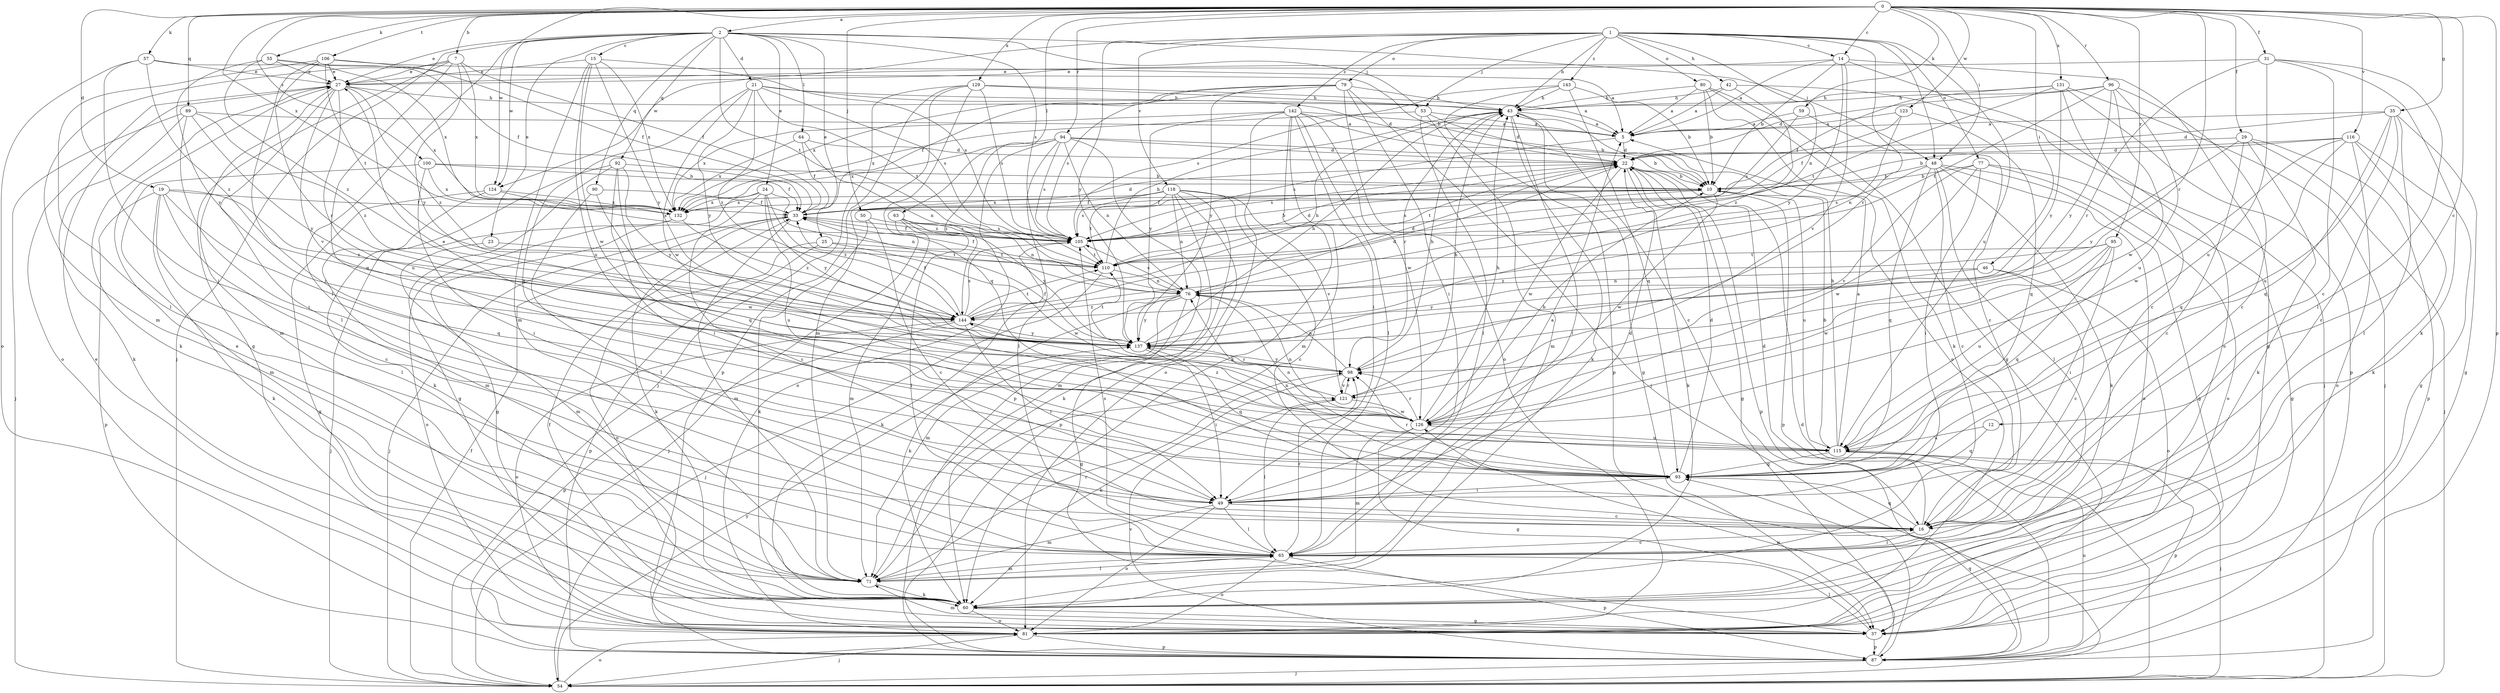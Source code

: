strict digraph  {
0;
1;
2;
5;
7;
10;
12;
14;
15;
16;
19;
21;
22;
23;
24;
25;
27;
29;
31;
33;
35;
37;
42;
43;
46;
48;
49;
50;
53;
54;
55;
57;
59;
60;
63;
64;
65;
71;
76;
77;
79;
80;
81;
87;
89;
90;
92;
93;
94;
95;
96;
98;
100;
105;
106;
110;
115;
116;
118;
121;
123;
124;
126;
129;
131;
132;
137;
142;
143;
144;
0 -> 2  [label=a];
0 -> 7  [label=b];
0 -> 12  [label=c];
0 -> 14  [label=c];
0 -> 19  [label=d];
0 -> 29  [label=f];
0 -> 31  [label=f];
0 -> 35  [label=g];
0 -> 46  [label=i];
0 -> 48  [label=i];
0 -> 50  [label=j];
0 -> 55  [label=k];
0 -> 57  [label=k];
0 -> 59  [label=k];
0 -> 63  [label=l];
0 -> 87  [label=p];
0 -> 89  [label=q];
0 -> 94  [label=r];
0 -> 95  [label=r];
0 -> 96  [label=r];
0 -> 98  [label=r];
0 -> 100  [label=s];
0 -> 106  [label=t];
0 -> 116  [label=v];
0 -> 123  [label=w];
0 -> 124  [label=w];
0 -> 129  [label=x];
0 -> 131  [label=x];
0 -> 132  [label=x];
1 -> 14  [label=c];
1 -> 42  [label=h];
1 -> 43  [label=h];
1 -> 48  [label=i];
1 -> 53  [label=j];
1 -> 76  [label=n];
1 -> 77  [label=o];
1 -> 79  [label=o];
1 -> 80  [label=o];
1 -> 98  [label=r];
1 -> 115  [label=u];
1 -> 118  [label=v];
1 -> 124  [label=w];
1 -> 137  [label=y];
1 -> 142  [label=z];
1 -> 143  [label=z];
2 -> 15  [label=c];
2 -> 21  [label=d];
2 -> 23  [label=e];
2 -> 24  [label=e];
2 -> 25  [label=e];
2 -> 27  [label=e];
2 -> 48  [label=i];
2 -> 53  [label=j];
2 -> 54  [label=j];
2 -> 64  [label=l];
2 -> 65  [label=l];
2 -> 90  [label=q];
2 -> 92  [label=q];
2 -> 105  [label=s];
2 -> 110  [label=t];
2 -> 124  [label=w];
5 -> 22  [label=d];
5 -> 105  [label=s];
7 -> 27  [label=e];
7 -> 33  [label=f];
7 -> 37  [label=g];
7 -> 71  [label=m];
7 -> 93  [label=q];
7 -> 132  [label=x];
7 -> 137  [label=y];
10 -> 33  [label=f];
10 -> 87  [label=p];
10 -> 105  [label=s];
10 -> 115  [label=u];
10 -> 126  [label=w];
10 -> 132  [label=x];
12 -> 93  [label=q];
12 -> 115  [label=u];
14 -> 5  [label=a];
14 -> 10  [label=b];
14 -> 27  [label=e];
14 -> 37  [label=g];
14 -> 81  [label=o];
14 -> 121  [label=v];
14 -> 137  [label=y];
15 -> 27  [label=e];
15 -> 71  [label=m];
15 -> 105  [label=s];
15 -> 115  [label=u];
15 -> 126  [label=w];
15 -> 132  [label=x];
15 -> 137  [label=y];
16 -> 22  [label=d];
16 -> 65  [label=l];
16 -> 93  [label=q];
19 -> 16  [label=c];
19 -> 33  [label=f];
19 -> 60  [label=k];
19 -> 65  [label=l];
19 -> 87  [label=p];
19 -> 93  [label=q];
19 -> 144  [label=z];
21 -> 22  [label=d];
21 -> 43  [label=h];
21 -> 93  [label=q];
21 -> 105  [label=s];
21 -> 110  [label=t];
21 -> 126  [label=w];
21 -> 137  [label=y];
21 -> 144  [label=z];
22 -> 10  [label=b];
22 -> 37  [label=g];
22 -> 60  [label=k];
22 -> 87  [label=p];
22 -> 105  [label=s];
22 -> 110  [label=t];
22 -> 126  [label=w];
23 -> 71  [label=m];
23 -> 110  [label=t];
24 -> 16  [label=c];
24 -> 37  [label=g];
24 -> 76  [label=n];
24 -> 115  [label=u];
24 -> 132  [label=x];
24 -> 137  [label=y];
24 -> 144  [label=z];
25 -> 81  [label=o];
25 -> 87  [label=p];
25 -> 110  [label=t];
25 -> 126  [label=w];
27 -> 43  [label=h];
27 -> 60  [label=k];
27 -> 65  [label=l];
27 -> 71  [label=m];
27 -> 81  [label=o];
27 -> 115  [label=u];
27 -> 121  [label=v];
27 -> 132  [label=x];
27 -> 144  [label=z];
29 -> 16  [label=c];
29 -> 22  [label=d];
29 -> 54  [label=j];
29 -> 60  [label=k];
29 -> 87  [label=p];
29 -> 137  [label=y];
31 -> 16  [label=c];
31 -> 27  [label=e];
31 -> 60  [label=k];
31 -> 65  [label=l];
31 -> 98  [label=r];
31 -> 115  [label=u];
33 -> 22  [label=d];
33 -> 54  [label=j];
33 -> 60  [label=k];
33 -> 71  [label=m];
33 -> 105  [label=s];
35 -> 5  [label=a];
35 -> 16  [label=c];
35 -> 22  [label=d];
35 -> 37  [label=g];
35 -> 65  [label=l];
35 -> 93  [label=q];
35 -> 115  [label=u];
37 -> 33  [label=f];
37 -> 65  [label=l];
37 -> 71  [label=m];
37 -> 87  [label=p];
42 -> 5  [label=a];
42 -> 43  [label=h];
42 -> 54  [label=j];
42 -> 144  [label=z];
43 -> 5  [label=a];
43 -> 16  [label=c];
43 -> 37  [label=g];
43 -> 60  [label=k];
43 -> 65  [label=l];
43 -> 98  [label=r];
46 -> 16  [label=c];
46 -> 76  [label=n];
46 -> 81  [label=o];
46 -> 137  [label=y];
48 -> 10  [label=b];
48 -> 16  [label=c];
48 -> 37  [label=g];
48 -> 60  [label=k];
48 -> 65  [label=l];
48 -> 81  [label=o];
48 -> 93  [label=q];
48 -> 105  [label=s];
49 -> 5  [label=a];
49 -> 16  [label=c];
49 -> 22  [label=d];
49 -> 65  [label=l];
49 -> 71  [label=m];
49 -> 81  [label=o];
50 -> 16  [label=c];
50 -> 60  [label=k];
50 -> 105  [label=s];
53 -> 5  [label=a];
53 -> 22  [label=d];
53 -> 65  [label=l];
53 -> 71  [label=m];
53 -> 132  [label=x];
54 -> 22  [label=d];
54 -> 33  [label=f];
54 -> 81  [label=o];
54 -> 137  [label=y];
55 -> 10  [label=b];
55 -> 27  [label=e];
55 -> 132  [label=x];
55 -> 137  [label=y];
55 -> 144  [label=z];
57 -> 27  [label=e];
57 -> 33  [label=f];
57 -> 49  [label=i];
57 -> 81  [label=o];
57 -> 144  [label=z];
59 -> 5  [label=a];
59 -> 16  [label=c];
59 -> 105  [label=s];
60 -> 27  [label=e];
60 -> 37  [label=g];
60 -> 81  [label=o];
63 -> 54  [label=j];
63 -> 65  [label=l];
63 -> 71  [label=m];
63 -> 76  [label=n];
63 -> 105  [label=s];
63 -> 137  [label=y];
64 -> 22  [label=d];
64 -> 33  [label=f];
64 -> 76  [label=n];
64 -> 132  [label=x];
65 -> 16  [label=c];
65 -> 71  [label=m];
65 -> 81  [label=o];
65 -> 87  [label=p];
65 -> 98  [label=r];
65 -> 105  [label=s];
71 -> 60  [label=k];
71 -> 65  [label=l];
71 -> 98  [label=r];
76 -> 22  [label=d];
76 -> 37  [label=g];
76 -> 60  [label=k];
76 -> 71  [label=m];
76 -> 105  [label=s];
76 -> 137  [label=y];
76 -> 144  [label=z];
77 -> 10  [label=b];
77 -> 37  [label=g];
77 -> 49  [label=i];
77 -> 81  [label=o];
77 -> 121  [label=v];
77 -> 126  [label=w];
79 -> 33  [label=f];
79 -> 43  [label=h];
79 -> 49  [label=i];
79 -> 54  [label=j];
79 -> 81  [label=o];
79 -> 105  [label=s];
79 -> 132  [label=x];
79 -> 137  [label=y];
80 -> 5  [label=a];
80 -> 10  [label=b];
80 -> 37  [label=g];
80 -> 43  [label=h];
80 -> 60  [label=k];
80 -> 81  [label=o];
81 -> 27  [label=e];
81 -> 54  [label=j];
81 -> 87  [label=p];
87 -> 54  [label=j];
87 -> 93  [label=q];
87 -> 115  [label=u];
87 -> 121  [label=v];
87 -> 126  [label=w];
89 -> 5  [label=a];
89 -> 49  [label=i];
89 -> 54  [label=j];
89 -> 60  [label=k];
89 -> 137  [label=y];
89 -> 144  [label=z];
90 -> 33  [label=f];
90 -> 65  [label=l];
90 -> 126  [label=w];
92 -> 10  [label=b];
92 -> 37  [label=g];
92 -> 49  [label=i];
92 -> 60  [label=k];
92 -> 93  [label=q];
92 -> 137  [label=y];
93 -> 22  [label=d];
93 -> 49  [label=i];
93 -> 76  [label=n];
93 -> 98  [label=r];
94 -> 10  [label=b];
94 -> 22  [label=d];
94 -> 65  [label=l];
94 -> 76  [label=n];
94 -> 81  [label=o];
94 -> 87  [label=p];
94 -> 105  [label=s];
94 -> 132  [label=x];
94 -> 144  [label=z];
95 -> 49  [label=i];
95 -> 93  [label=q];
95 -> 110  [label=t];
95 -> 115  [label=u];
95 -> 126  [label=w];
95 -> 144  [label=z];
96 -> 16  [label=c];
96 -> 22  [label=d];
96 -> 43  [label=h];
96 -> 110  [label=t];
96 -> 115  [label=u];
96 -> 126  [label=w];
96 -> 137  [label=y];
98 -> 33  [label=f];
98 -> 43  [label=h];
98 -> 60  [label=k];
98 -> 76  [label=n];
98 -> 121  [label=v];
98 -> 137  [label=y];
100 -> 10  [label=b];
100 -> 33  [label=f];
100 -> 49  [label=i];
100 -> 71  [label=m];
100 -> 132  [label=x];
105 -> 10  [label=b];
105 -> 33  [label=f];
105 -> 60  [label=k];
105 -> 110  [label=t];
106 -> 5  [label=a];
106 -> 27  [label=e];
106 -> 33  [label=f];
106 -> 49  [label=i];
106 -> 65  [label=l];
106 -> 98  [label=r];
106 -> 110  [label=t];
110 -> 22  [label=d];
110 -> 33  [label=f];
110 -> 43  [label=h];
110 -> 54  [label=j];
110 -> 76  [label=n];
115 -> 5  [label=a];
115 -> 10  [label=b];
115 -> 43  [label=h];
115 -> 54  [label=j];
115 -> 76  [label=n];
115 -> 87  [label=p];
115 -> 93  [label=q];
116 -> 10  [label=b];
116 -> 22  [label=d];
116 -> 37  [label=g];
116 -> 60  [label=k];
116 -> 81  [label=o];
116 -> 93  [label=q];
116 -> 126  [label=w];
118 -> 16  [label=c];
118 -> 33  [label=f];
118 -> 60  [label=k];
118 -> 71  [label=m];
118 -> 76  [label=n];
118 -> 87  [label=p];
118 -> 105  [label=s];
118 -> 110  [label=t];
118 -> 121  [label=v];
118 -> 132  [label=x];
121 -> 27  [label=e];
121 -> 43  [label=h];
121 -> 65  [label=l];
121 -> 98  [label=r];
121 -> 126  [label=w];
123 -> 5  [label=a];
123 -> 33  [label=f];
123 -> 76  [label=n];
123 -> 93  [label=q];
124 -> 37  [label=g];
124 -> 71  [label=m];
124 -> 105  [label=s];
124 -> 132  [label=x];
126 -> 10  [label=b];
126 -> 37  [label=g];
126 -> 43  [label=h];
126 -> 71  [label=m];
126 -> 76  [label=n];
126 -> 98  [label=r];
126 -> 115  [label=u];
126 -> 144  [label=z];
129 -> 5  [label=a];
129 -> 43  [label=h];
129 -> 54  [label=j];
129 -> 71  [label=m];
129 -> 87  [label=p];
129 -> 93  [label=q];
129 -> 105  [label=s];
131 -> 16  [label=c];
131 -> 33  [label=f];
131 -> 43  [label=h];
131 -> 54  [label=j];
131 -> 87  [label=p];
131 -> 110  [label=t];
131 -> 137  [label=y];
132 -> 54  [label=j];
132 -> 81  [label=o];
132 -> 144  [label=z];
137 -> 43  [label=h];
137 -> 49  [label=i];
137 -> 93  [label=q];
137 -> 98  [label=r];
137 -> 110  [label=t];
142 -> 5  [label=a];
142 -> 10  [label=b];
142 -> 49  [label=i];
142 -> 60  [label=k];
142 -> 65  [label=l];
142 -> 71  [label=m];
142 -> 81  [label=o];
142 -> 126  [label=w];
142 -> 132  [label=x];
142 -> 137  [label=y];
143 -> 10  [label=b];
143 -> 43  [label=h];
143 -> 87  [label=p];
143 -> 93  [label=q];
143 -> 105  [label=s];
144 -> 22  [label=d];
144 -> 33  [label=f];
144 -> 43  [label=h];
144 -> 49  [label=i];
144 -> 81  [label=o];
144 -> 87  [label=p];
144 -> 105  [label=s];
144 -> 110  [label=t];
144 -> 137  [label=y];
}
